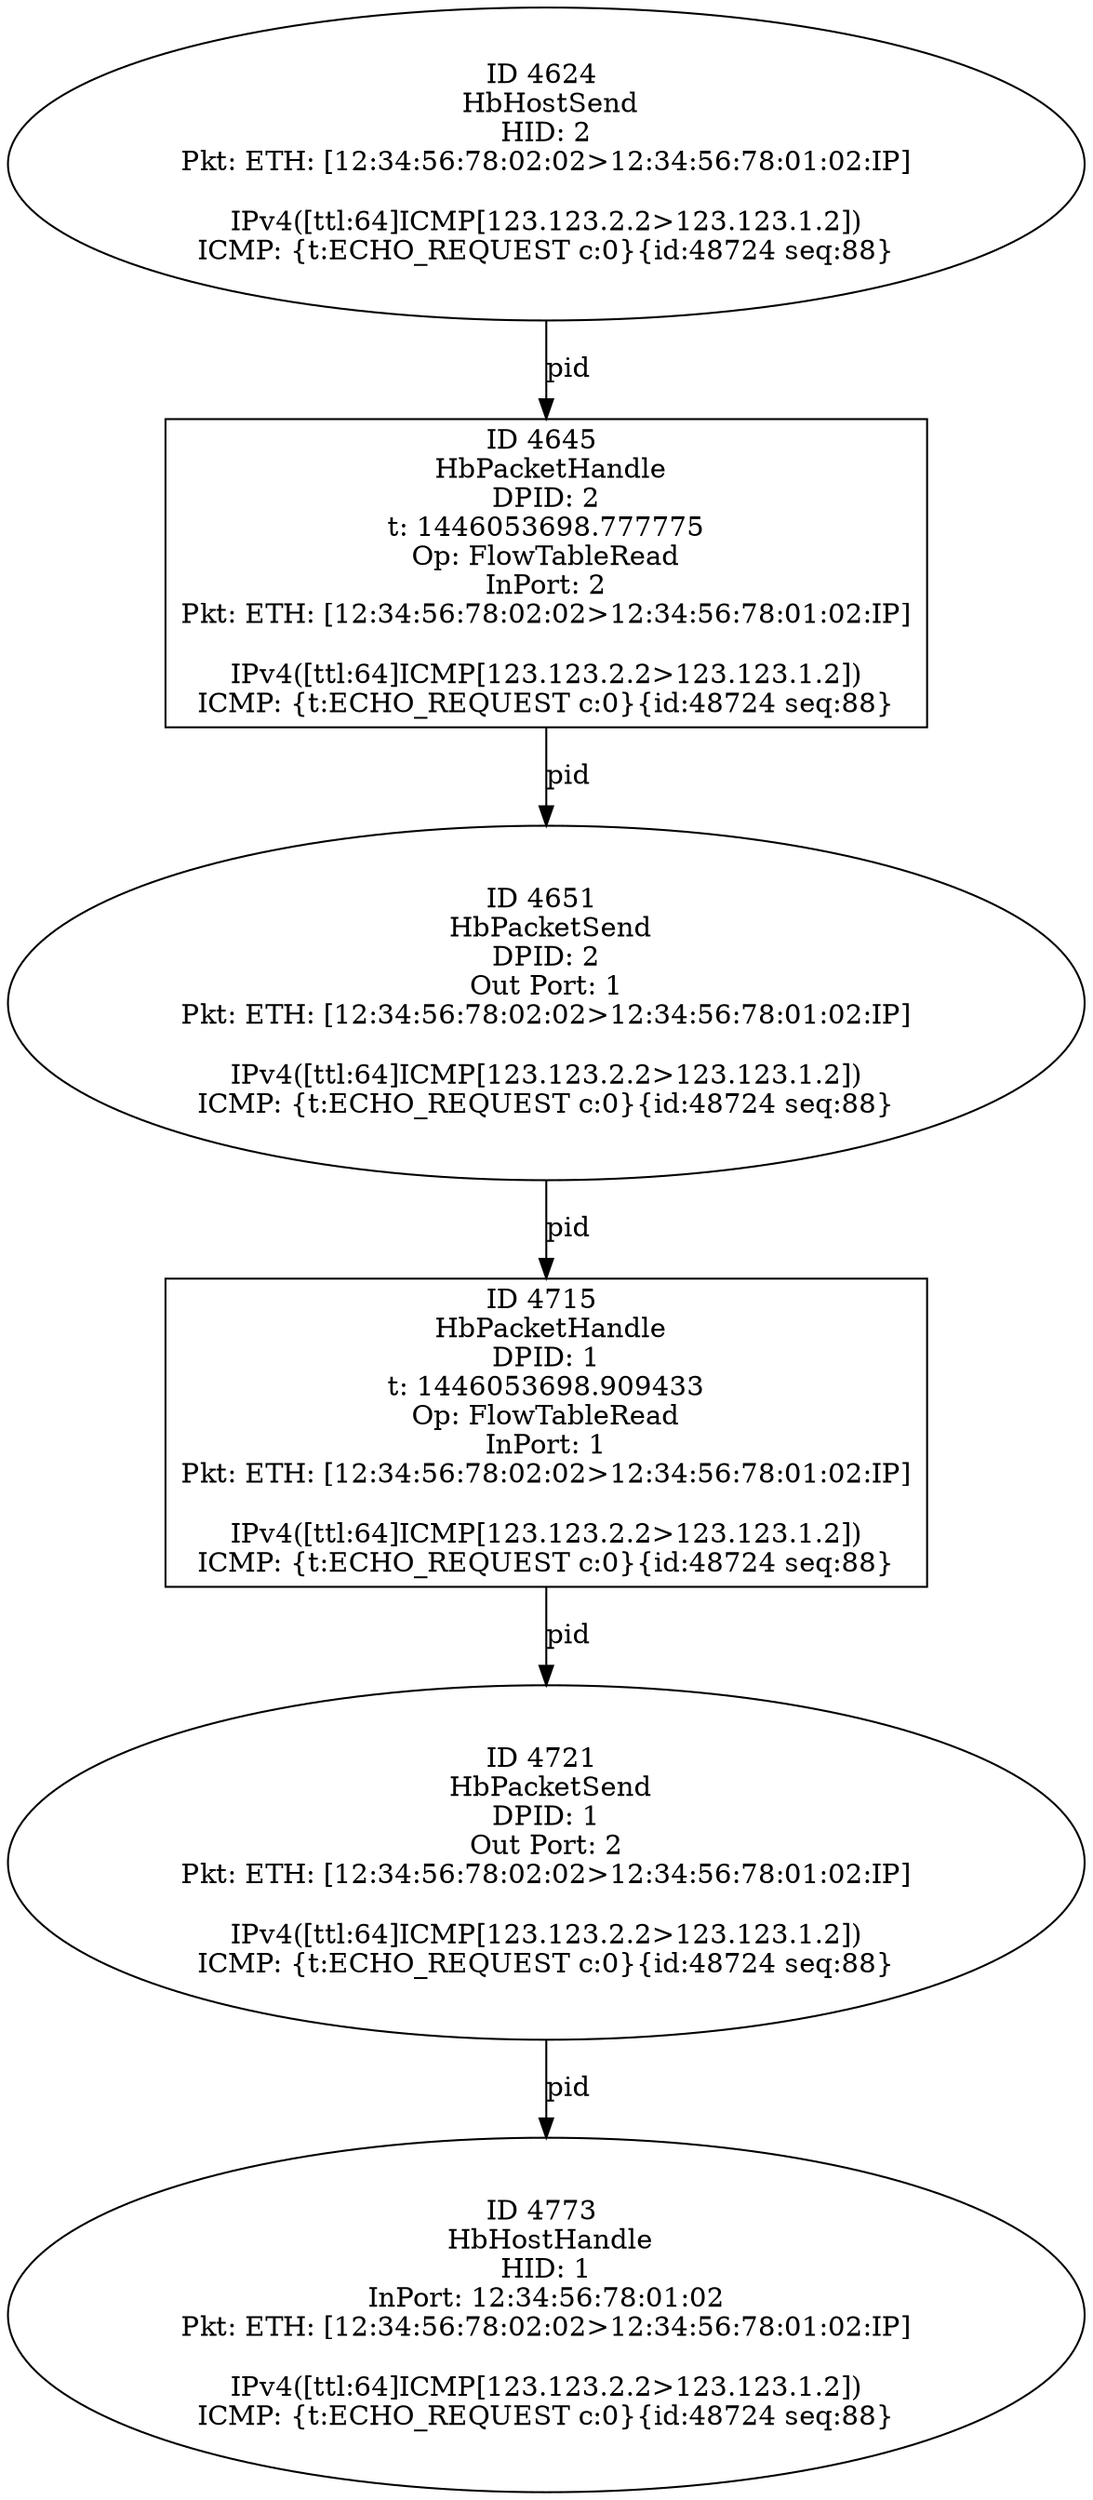strict digraph G {
4715 [shape=box, event=<hb_events.HbPacketHandle object at 0x104a0c250>, label="ID 4715 
 HbPacketHandle
DPID: 1
t: 1446053698.909433
Op: FlowTableRead
InPort: 1
Pkt: ETH: [12:34:56:78:02:02>12:34:56:78:01:02:IP]

IPv4([ttl:64]ICMP[123.123.2.2>123.123.1.2])
ICMP: {t:ECHO_REQUEST c:0}{id:48724 seq:88}"];
4773 [shape=oval, event=<hb_events.HbHostHandle object at 0x104a39e10>, label="ID 4773 
 HbHostHandle
HID: 1
InPort: 12:34:56:78:01:02
Pkt: ETH: [12:34:56:78:02:02>12:34:56:78:01:02:IP]

IPv4([ttl:64]ICMP[123.123.2.2>123.123.1.2])
ICMP: {t:ECHO_REQUEST c:0}{id:48724 seq:88}"];
4651 [shape=oval, event=<hb_events.HbPacketSend object at 0x1049d8590>, label="ID 4651 
 HbPacketSend
DPID: 2
Out Port: 1
Pkt: ETH: [12:34:56:78:02:02>12:34:56:78:01:02:IP]

IPv4([ttl:64]ICMP[123.123.2.2>123.123.1.2])
ICMP: {t:ECHO_REQUEST c:0}{id:48724 seq:88}"];
4624 [shape=oval, event=<hb_events.HbHostSend object at 0x1049c5150>, label="ID 4624 
 HbHostSend
HID: 2
Pkt: ETH: [12:34:56:78:02:02>12:34:56:78:01:02:IP]

IPv4([ttl:64]ICMP[123.123.2.2>123.123.1.2])
ICMP: {t:ECHO_REQUEST c:0}{id:48724 seq:88}"];
4721 [shape=oval, event=<hb_events.HbPacketSend object at 0x104a0c610>, label="ID 4721 
 HbPacketSend
DPID: 1
Out Port: 2
Pkt: ETH: [12:34:56:78:02:02>12:34:56:78:01:02:IP]

IPv4([ttl:64]ICMP[123.123.2.2>123.123.1.2])
ICMP: {t:ECHO_REQUEST c:0}{id:48724 seq:88}"];
4645 [shape=box, event=<hb_events.HbPacketHandle object at 0x1049d81d0>, label="ID 4645 
 HbPacketHandle
DPID: 2
t: 1446053698.777775
Op: FlowTableRead
InPort: 2
Pkt: ETH: [12:34:56:78:02:02>12:34:56:78:01:02:IP]

IPv4([ttl:64]ICMP[123.123.2.2>123.123.1.2])
ICMP: {t:ECHO_REQUEST c:0}{id:48724 seq:88}"];
4715 -> 4721  [rel=pid, label=pid];
4651 -> 4715  [rel=pid, label=pid];
4624 -> 4645  [rel=pid, label=pid];
4721 -> 4773  [rel=pid, label=pid];
4645 -> 4651  [rel=pid, label=pid];
}
